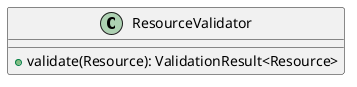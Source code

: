 @startuml

    class ResourceValidator [[ResourceValidator.html]] {
        +validate(Resource): ValidationResult<Resource>
    }

@enduml
